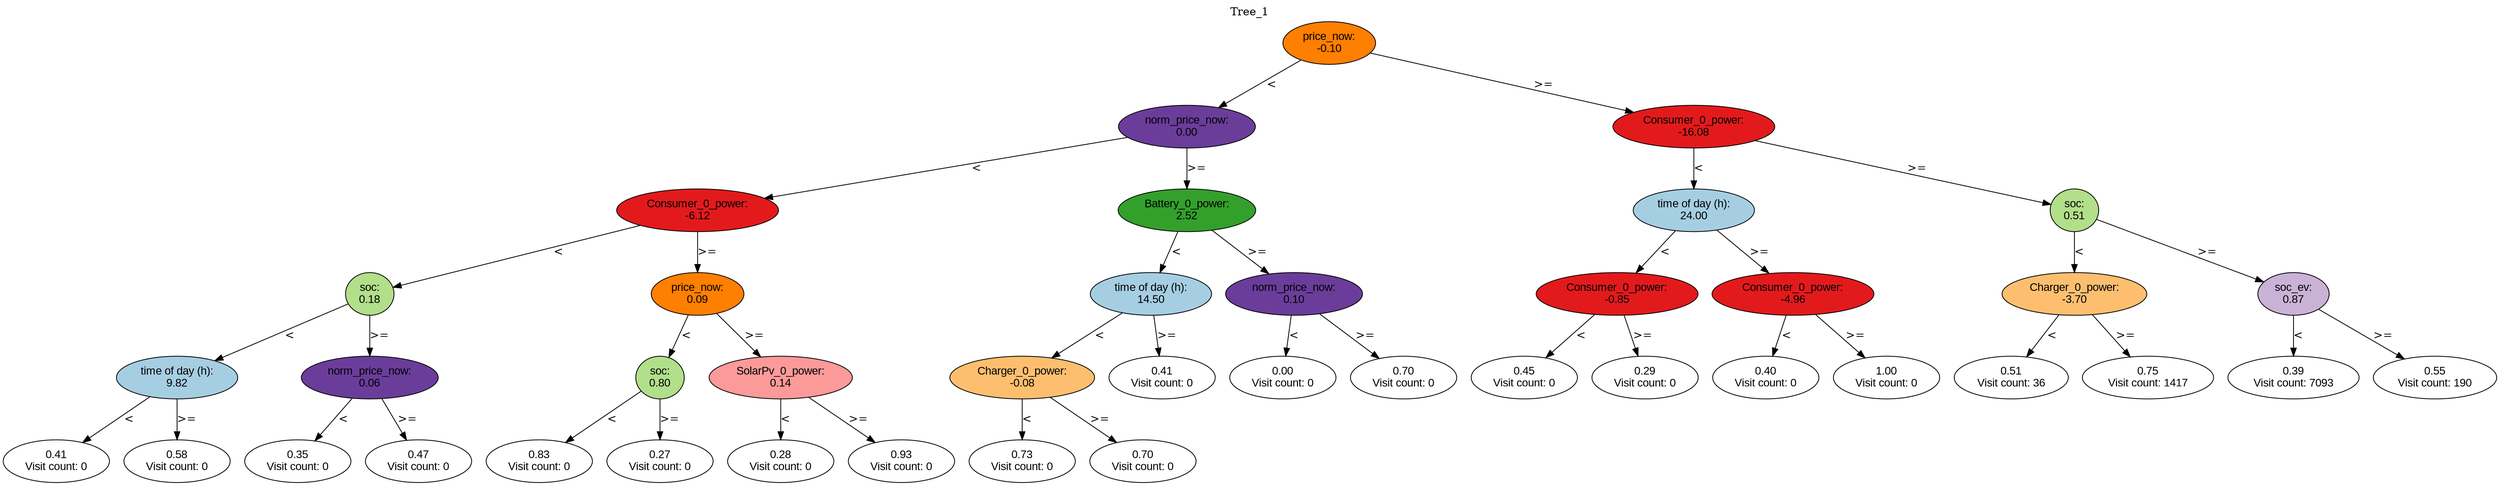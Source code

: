 digraph BST {
    node [fontname="Arial" style=filled colorscheme=paired12];
    0 [ label = "price_now:
-0.10" fillcolor=8];
    1 [ label = "norm_price_now:
0.00" fillcolor=10];
    2 [ label = "Consumer_0_power:
-6.12" fillcolor=6];
    3 [ label = "soc:
0.18" fillcolor=3];
    4 [ label = "time of day (h):
9.82" fillcolor=1];
    5 [ label = "0.41
Visit count: 0" fillcolor=white];
    6 [ label = "0.58
Visit count: 0" fillcolor=white];
    7 [ label = "norm_price_now:
0.06" fillcolor=10];
    8 [ label = "0.35
Visit count: 0" fillcolor=white];
    9 [ label = "0.47
Visit count: 0" fillcolor=white];
    10 [ label = "price_now:
0.09" fillcolor=8];
    11 [ label = "soc:
0.80" fillcolor=3];
    12 [ label = "0.83
Visit count: 0" fillcolor=white];
    13 [ label = "0.27
Visit count: 0" fillcolor=white];
    14 [ label = "SolarPv_0_power:
0.14" fillcolor=5];
    15 [ label = "0.28
Visit count: 0" fillcolor=white];
    16 [ label = "0.93
Visit count: 0" fillcolor=white];
    17 [ label = "Battery_0_power:
2.52" fillcolor=4];
    18 [ label = "time of day (h):
14.50" fillcolor=1];
    19 [ label = "Charger_0_power:
-0.08" fillcolor=7];
    20 [ label = "0.73
Visit count: 0" fillcolor=white];
    21 [ label = "0.70
Visit count: 0" fillcolor=white];
    22 [ label = "0.41
Visit count: 0" fillcolor=white];
    23 [ label = "norm_price_now:
0.10" fillcolor=10];
    24 [ label = "0.00
Visit count: 0" fillcolor=white];
    25 [ label = "0.70
Visit count: 0" fillcolor=white];
    26 [ label = "Consumer_0_power:
-16.08" fillcolor=6];
    27 [ label = "time of day (h):
24.00" fillcolor=1];
    28 [ label = "Consumer_0_power:
-0.85" fillcolor=6];
    29 [ label = "0.45
Visit count: 0" fillcolor=white];
    30 [ label = "0.29
Visit count: 0" fillcolor=white];
    31 [ label = "Consumer_0_power:
-4.96" fillcolor=6];
    32 [ label = "0.40
Visit count: 0" fillcolor=white];
    33 [ label = "1.00
Visit count: 0" fillcolor=white];
    34 [ label = "soc:
0.51" fillcolor=3];
    35 [ label = "Charger_0_power:
-3.70" fillcolor=7];
    36 [ label = "0.51
Visit count: 36" fillcolor=white];
    37 [ label = "0.75
Visit count: 1417" fillcolor=white];
    38 [ label = "soc_ev:
0.87" fillcolor=9];
    39 [ label = "0.39
Visit count: 7093" fillcolor=white];
    40 [ label = "0.55
Visit count: 190" fillcolor=white];

    0  -> 1[ label = "<"];
    0  -> 26[ label = ">="];
    1  -> 2[ label = "<"];
    1  -> 17[ label = ">="];
    2  -> 3[ label = "<"];
    2  -> 10[ label = ">="];
    3  -> 4[ label = "<"];
    3  -> 7[ label = ">="];
    4  -> 5[ label = "<"];
    4  -> 6[ label = ">="];
    7  -> 8[ label = "<"];
    7  -> 9[ label = ">="];
    10  -> 11[ label = "<"];
    10  -> 14[ label = ">="];
    11  -> 12[ label = "<"];
    11  -> 13[ label = ">="];
    14  -> 15[ label = "<"];
    14  -> 16[ label = ">="];
    17  -> 18[ label = "<"];
    17  -> 23[ label = ">="];
    18  -> 19[ label = "<"];
    18  -> 22[ label = ">="];
    19  -> 20[ label = "<"];
    19  -> 21[ label = ">="];
    23  -> 24[ label = "<"];
    23  -> 25[ label = ">="];
    26  -> 27[ label = "<"];
    26  -> 34[ label = ">="];
    27  -> 28[ label = "<"];
    27  -> 31[ label = ">="];
    28  -> 29[ label = "<"];
    28  -> 30[ label = ">="];
    31  -> 32[ label = "<"];
    31  -> 33[ label = ">="];
    34  -> 35[ label = "<"];
    34  -> 38[ label = ">="];
    35  -> 36[ label = "<"];
    35  -> 37[ label = ">="];
    38  -> 39[ label = "<"];
    38  -> 40[ label = ">="];

    labelloc="t";
    label="Tree_1";
}